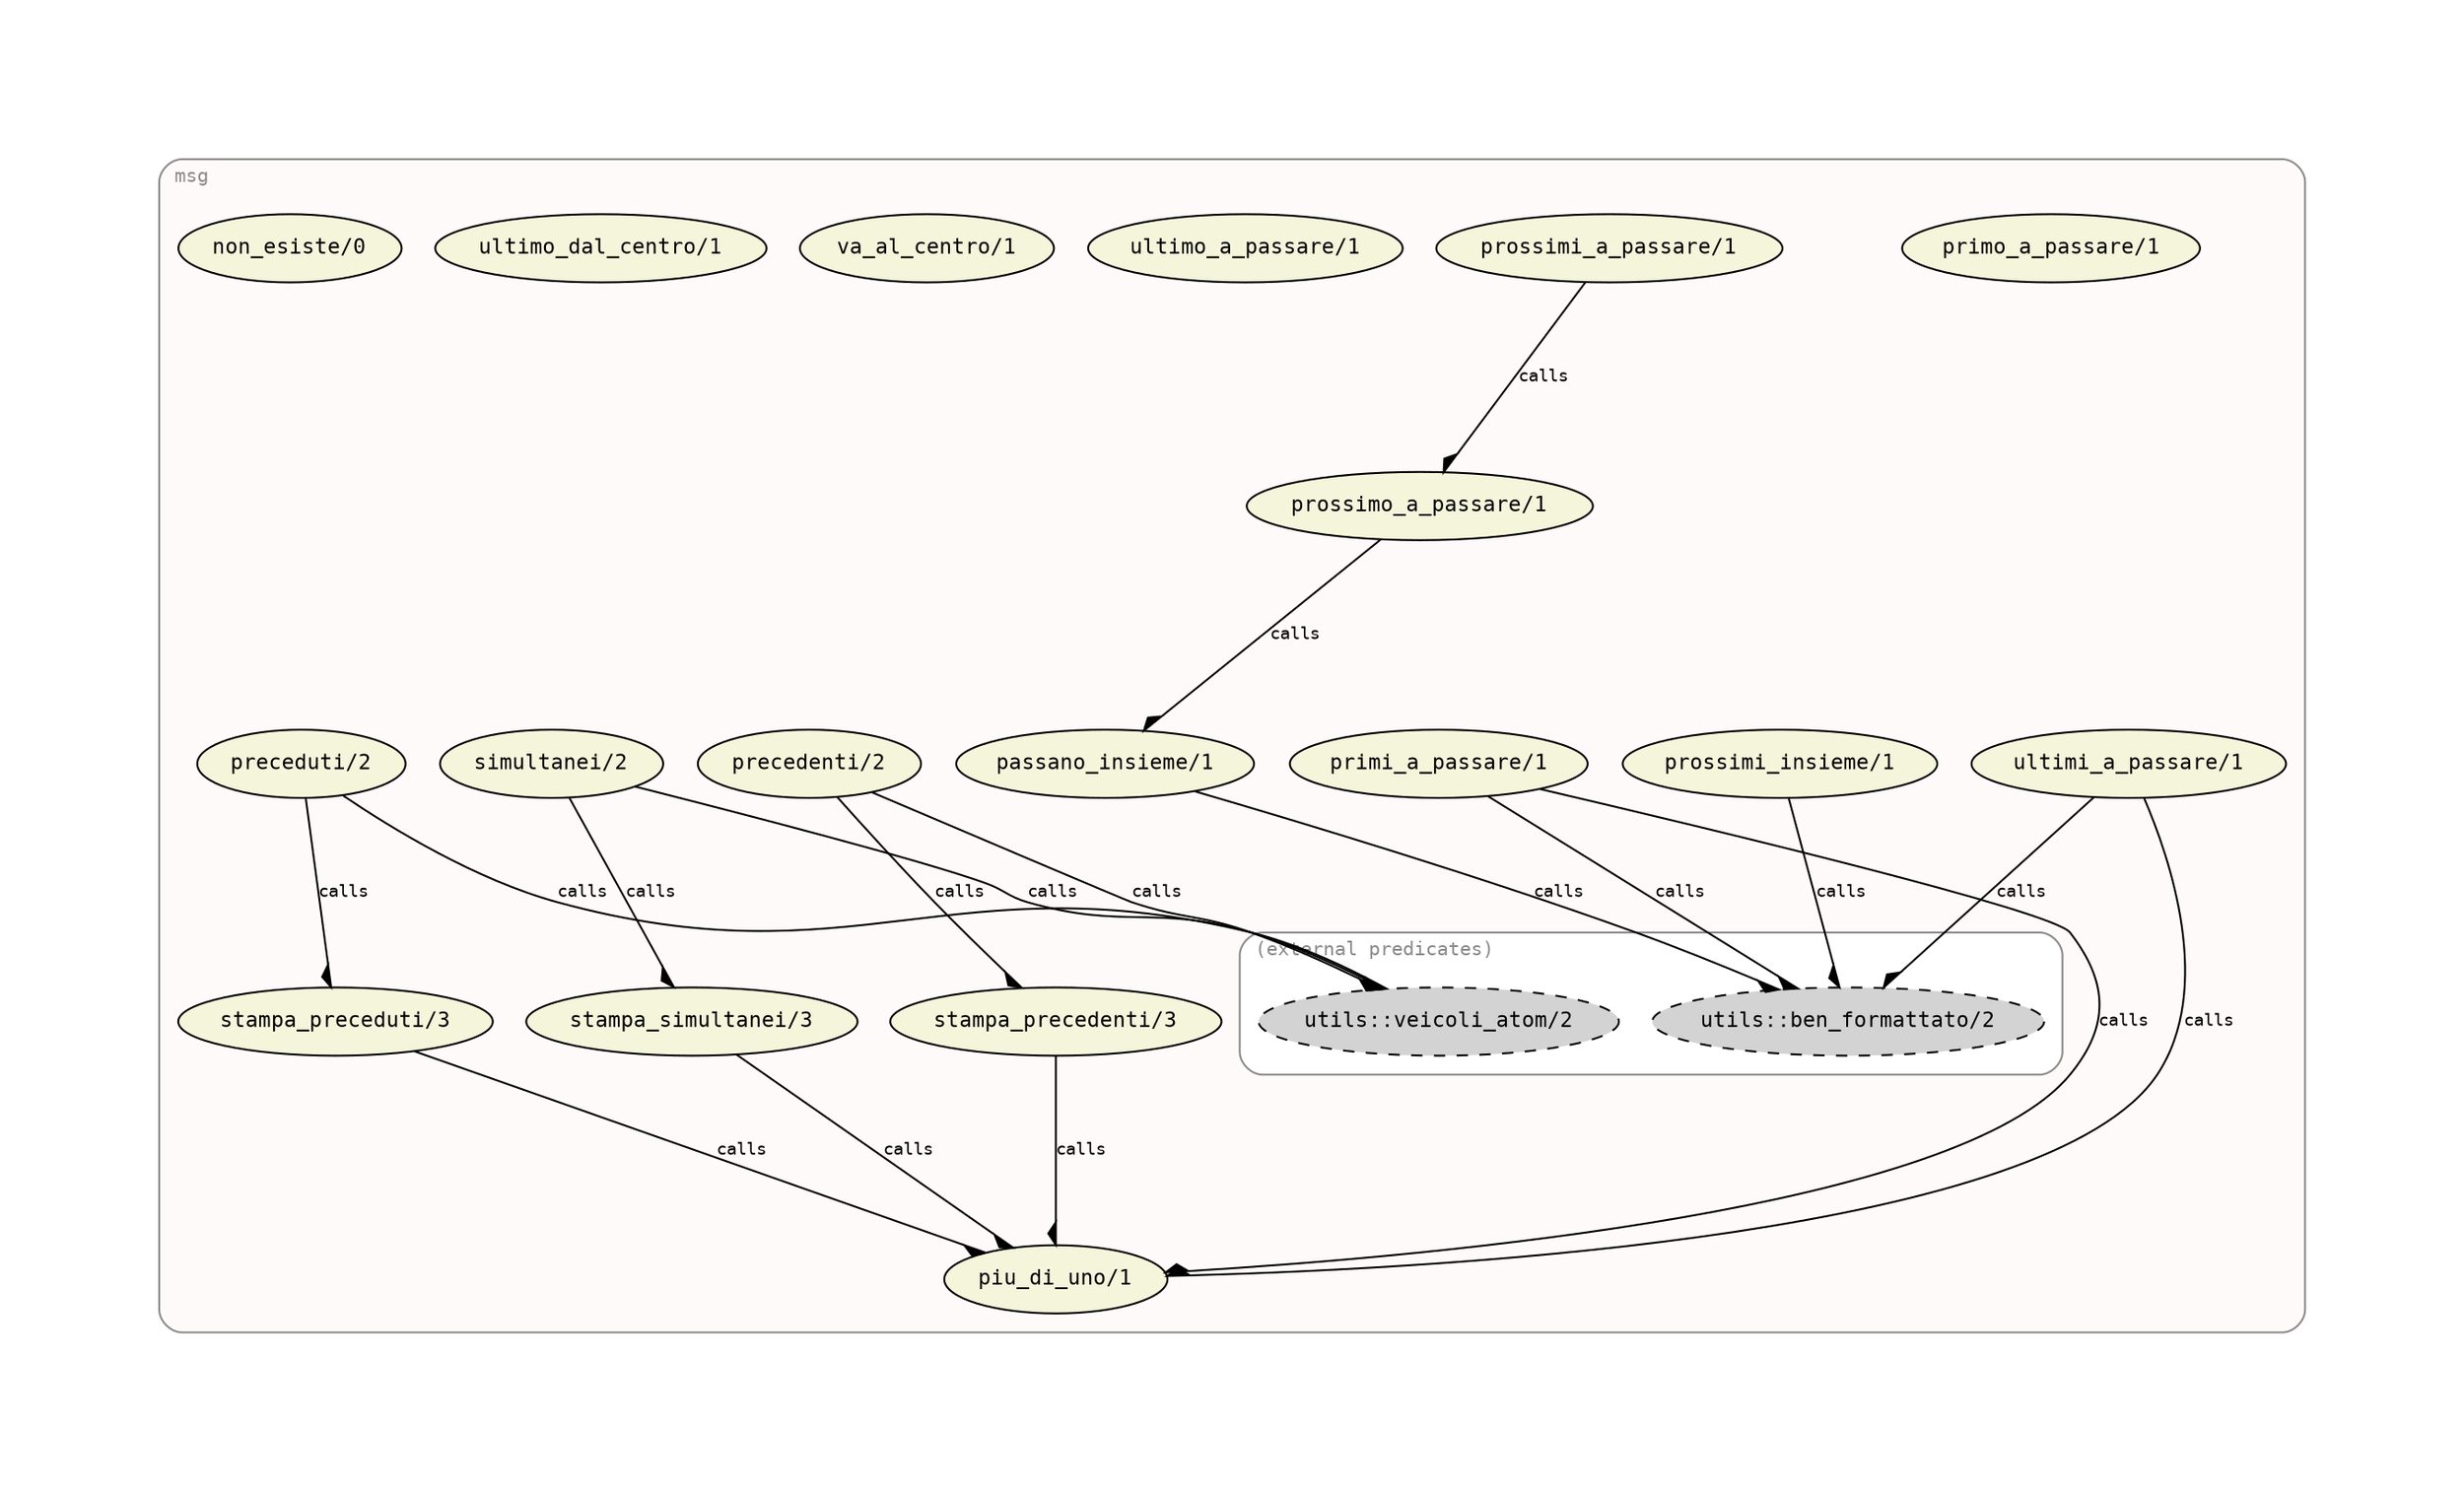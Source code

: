 digraph "msg_object" {
rankdir="TB"
ranksep="1.25"
compound="true"
splines="true"
pack="true"
clusterrank="local"
labeljust="l"
margin="1.0"
fontname="Courier"
fontsize="10"
fontcolor="snow4"
pencolor="snow4"
node [shape="ellipse",style="filled",fillcolor="white",fontname="Courier",fontsize="9"]
edge [fontname="Courier",fontsize="9"]

subgraph "cluster_msg_object" {
URL=""
tooltip="/home/giuseppe/IA/Progetto/code/prolog/msg.lgt"
bgcolor="snow"
style="rounded"
margin="10"
label="msg"
"primo_a_passare/1" [shape="ellipse",style="filled",fillcolor="beige",label=<<FONT POINT-SIZE="11"><![CDATA[primo_a_passare/1]]></FONT>>]
"prossimi_a_passare/1" [shape="ellipse",style="filled",fillcolor="beige",label=<<FONT POINT-SIZE="11"><![CDATA[prossimi_a_passare/1]]></FONT>>]
"prossimo_a_passare/1" [shape="ellipse",style="filled",fillcolor="beige",label=<<FONT POINT-SIZE="11"><![CDATA[prossimo_a_passare/1]]></FONT>>]
"ultimo_a_passare/1" [shape="ellipse",style="filled",fillcolor="beige",label=<<FONT POINT-SIZE="11"><![CDATA[ultimo_a_passare/1]]></FONT>>]
"passano_insieme/1" [shape="ellipse",style="filled",fillcolor="beige",label=<<FONT POINT-SIZE="11"><![CDATA[passano_insieme/1]]></FONT>>]
"primi_a_passare/1" [shape="ellipse",style="filled",fillcolor="beige",label=<<FONT POINT-SIZE="11"><![CDATA[primi_a_passare/1]]></FONT>>]
"ultimi_a_passare/1" [shape="ellipse",style="filled",fillcolor="beige",label=<<FONT POINT-SIZE="11"><![CDATA[ultimi_a_passare/1]]></FONT>>]
"prossimi_insieme/1" [shape="ellipse",style="filled",fillcolor="beige",label=<<FONT POINT-SIZE="11"><![CDATA[prossimi_insieme/1]]></FONT>>]
"piu_di_uno/1" [shape="ellipse",style="filled",fillcolor="beige",label=<<FONT POINT-SIZE="11"><![CDATA[piu_di_uno/1]]></FONT>>]
"va_al_centro/1" [shape="ellipse",style="filled",fillcolor="beige",label=<<FONT POINT-SIZE="11"><![CDATA[va_al_centro/1]]></FONT>>]
"ultimo_dal_centro/1" [shape="ellipse",style="filled",fillcolor="beige",label=<<FONT POINT-SIZE="11"><![CDATA[ultimo_dal_centro/1]]></FONT>>]
"precedenti/2" [shape="ellipse",style="filled",fillcolor="beige",label=<<FONT POINT-SIZE="11"><![CDATA[precedenti/2]]></FONT>>]
"preceduti/2" [shape="ellipse",style="filled",fillcolor="beige",label=<<FONT POINT-SIZE="11"><![CDATA[preceduti/2]]></FONT>>]
"simultanei/2" [shape="ellipse",style="filled",fillcolor="beige",label=<<FONT POINT-SIZE="11"><![CDATA[simultanei/2]]></FONT>>]
"stampa_precedenti/3" [shape="ellipse",style="filled",fillcolor="beige",label=<<FONT POINT-SIZE="11"><![CDATA[stampa_precedenti/3]]></FONT>>]
"stampa_preceduti/3" [shape="ellipse",style="filled",fillcolor="beige",label=<<FONT POINT-SIZE="11"><![CDATA[stampa_preceduti/3]]></FONT>>]
"stampa_simultanei/3" [shape="ellipse",style="filled",fillcolor="beige",label=<<FONT POINT-SIZE="11"><![CDATA[stampa_simultanei/3]]></FONT>>]
"non_esiste/0" [shape="ellipse",style="filled",fillcolor="beige",label=<<FONT POINT-SIZE="11"><![CDATA[non_esiste/0]]></FONT>>]
subgraph "cluster_other" {
URL=""
tooltip="(external predicates)"
bgcolor="white"
style="rounded"
margin="10"
label="(external predicates)"
"utils::ben_formattato/2" [shape="ellipse",URL="utils_0.html#ben_formattato/2",tooltip="utils_0.html#ben_formattato/2",style="filled,dashed",fillcolor="lightgrey",label=<<FONT POINT-SIZE="11"><![CDATA[utils::ben_formattato/2]]></FONT>>]
"utils::veicoli_atom/2" [shape="ellipse",URL="utils_0.html#veicoli_atom/2",tooltip="utils_0.html#veicoli_atom/2",style="filled,dashed",fillcolor="lightgrey",label=<<FONT POINT-SIZE="11"><![CDATA[utils::veicoli_atom/2]]></FONT>>]
}

"prossimi_a_passare/1" -> "prossimo_a_passare/1" [arrowhead="rdiamond",tooltip="calls",label=<<![CDATA[calls]]><BR/>>]
"prossimo_a_passare/1" -> "passano_insieme/1" [arrowhead="rdiamond",tooltip="calls",label=<<![CDATA[calls]]><BR/>>]
"primi_a_passare/1" -> "piu_di_uno/1" [arrowhead="rdiamond",tooltip="calls",label=<<![CDATA[calls]]><BR/>>]
"ultimi_a_passare/1" -> "piu_di_uno/1" [arrowhead="rdiamond",tooltip="calls",label=<<![CDATA[calls]]><BR/>>]
"precedenti/2" -> "stampa_precedenti/3" [arrowhead="rdiamond",tooltip="calls",label=<<![CDATA[calls]]><BR/>>]
"preceduti/2" -> "stampa_preceduti/3" [arrowhead="rdiamond",tooltip="calls",label=<<![CDATA[calls]]><BR/>>]
"simultanei/2" -> "stampa_simultanei/3" [arrowhead="rdiamond",tooltip="calls",label=<<![CDATA[calls]]><BR/>>]
"stampa_precedenti/3" -> "piu_di_uno/1" [arrowhead="rdiamond",tooltip="calls",label=<<![CDATA[calls]]><BR/>>]
"stampa_preceduti/3" -> "piu_di_uno/1" [arrowhead="rdiamond",tooltip="calls",label=<<![CDATA[calls]]><BR/>>]
"stampa_simultanei/3" -> "piu_di_uno/1" [arrowhead="rdiamond",tooltip="calls",label=<<![CDATA[calls]]><BR/>>]
"passano_insieme/1" -> "utils::ben_formattato/2" [arrowhead="rdiamond",tooltip="calls",label=<<![CDATA[calls]]><BR/>>]
"primi_a_passare/1" -> "utils::ben_formattato/2" [arrowhead="rdiamond",tooltip="calls",label=<<![CDATA[calls]]><BR/>>]
"ultimi_a_passare/1" -> "utils::ben_formattato/2" [arrowhead="rdiamond",tooltip="calls",label=<<![CDATA[calls]]><BR/>>]
"prossimi_insieme/1" -> "utils::ben_formattato/2" [arrowhead="rdiamond",tooltip="calls",label=<<![CDATA[calls]]><BR/>>]
"precedenti/2" -> "utils::veicoli_atom/2" [arrowhead="rdiamond",tooltip="calls",label=<<![CDATA[calls]]><BR/>>]
"preceduti/2" -> "utils::veicoli_atom/2" [arrowhead="rdiamond",tooltip="calls",label=<<![CDATA[calls]]><BR/>>]
"simultanei/2" -> "utils::veicoli_atom/2" [arrowhead="rdiamond",tooltip="calls",label=<<![CDATA[calls]]><BR/>>]
}

}
